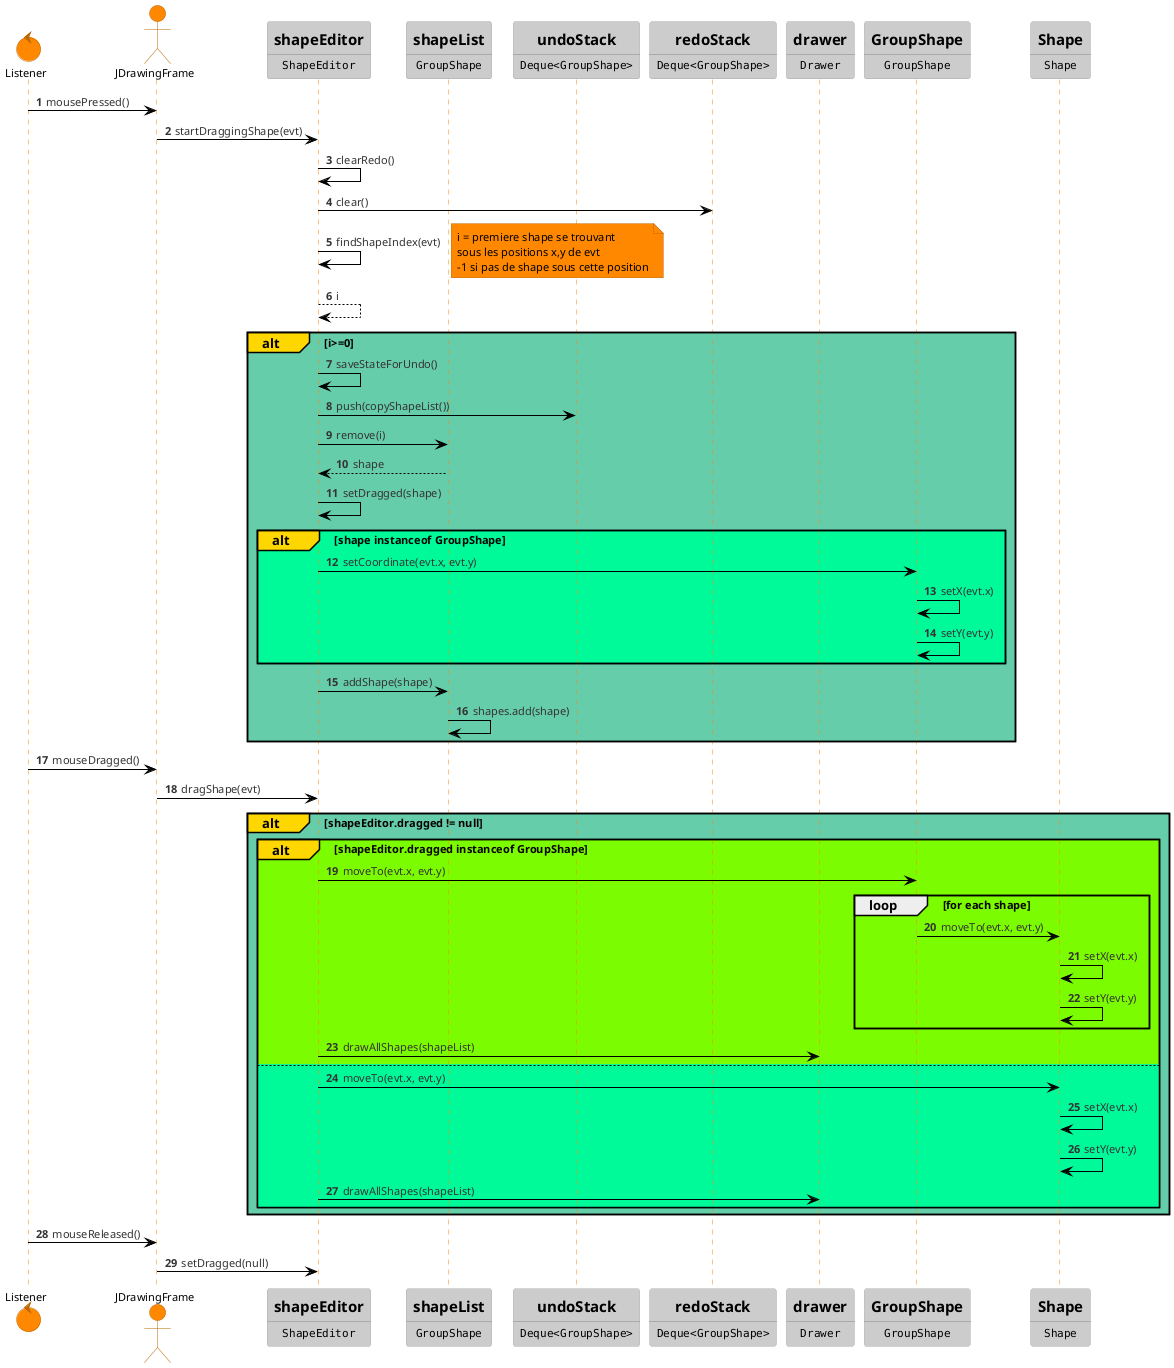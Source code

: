 @startuml
'https://plantuml.com/sequence-diagram
!theme reddress-lightorange
autonumber
control Listener
actor JDrawingFrame
participant ShapeEditor [
=shapeEditor
----
""ShapeEditor""
]
participant ShapeList [
=shapeList
----
""GroupShape""
]
participant UndoStack [
=undoStack
----
""Deque<GroupShape>""
]
participant RedoStack [
=redoStack
----
""Deque<GroupShape>""
]
participant Drawer [
=drawer
----
""Drawer""
]
Listener -> JDrawingFrame : mousePressed()
JDrawingFrame -> ShapeEditor : startDraggingShape(evt)
ShapeEditor -> ShapeEditor : clearRedo()
ShapeEditor -> RedoStack : clear()

ShapeEditor -> ShapeEditor : findShapeIndex(evt)
note right
    i = premiere shape se trouvant
    sous les positions x,y de evt
    -1 si pas de shape sous cette position
end note
ShapeEditor --> ShapeEditor : i

alt#Gold #mediumAquaMarine i>=0

    ShapeEditor -> ShapeEditor : saveStateForUndo()
    ShapeEditor -> UndoStack : push(copyShapeList())
    ShapeEditor -> ShapeList : remove(i)
    ShapeList --> ShapeEditor : shape

    ShapeEditor -> ShapeEditor : setDragged(shape)
    participant GroupShape [
    =GroupShape
    ----
    ""GroupShape""
    ]
    alt#Gold #Mediumspringgreen shape instanceof GroupShape
        ShapeEditor -> GroupShape : setCoordinate(evt.x, evt.y)
        GroupShape -> GroupShape : setX(evt.x)
        GroupShape -> GroupShape : setY(evt.y)
    end
    ShapeEditor -> ShapeList : addShape(shape)
    ShapeList -> ShapeList : shapes.add(shape)
end


Listener -> JDrawingFrame : mouseDragged()

   JDrawingFrame -> ShapeEditor : dragShape(evt)
alt#Gold #mediumAquaMarine shapeEditor.dragged != null
    participant Shape [
    =Shape
    ----
    ""Shape""
    ]
    alt#Gold #Lawngreen shapeEditor.dragged instanceof GroupShape
       ShapeEditor -> GroupShape : moveTo(evt.x, evt.y)
       loop for each shape
        GroupShape -> Shape : moveTo(evt.x, evt.y)
        Shape -> Shape : setX(evt.x)
        Shape -> Shape : setY(evt.y)
       end
       ShapeEditor -> Drawer :  drawAllShapes(shapeList)
    else #Mediumspringgreen
       ShapeEditor -> Shape : moveTo(evt.x, evt.y)
       Shape -> Shape : setX(evt.x)
       Shape -> Shape : setY(evt.y)
       ShapeEditor -> Drawer :  drawAllShapes(shapeList)
    end

end

Listener -> JDrawingFrame : mouseReleased()
JDrawingFrame -> ShapeEditor : setDragged(null)



@enduml